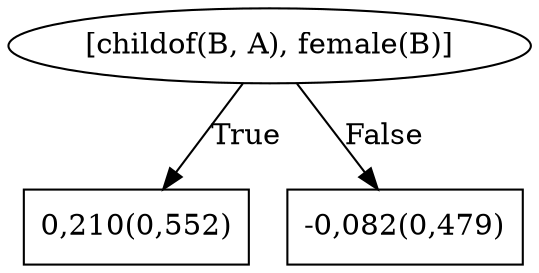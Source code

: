 digraph G{ 
1[label = "[childof(B, A), female(B)]"];
1 -> 2[label="True"];
1 -> 3[label="False"];
2[shape = box,label = "0,210(0,552)"];
3[shape = box,label = "-0,082(0,479)"];
}
